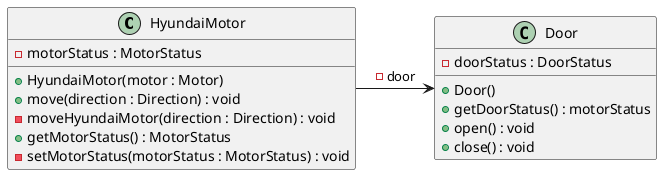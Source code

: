 @startuml

class HyundaiMotor {
    - motorStatus : MotorStatus
    + HyundaiMotor(motor : Motor)
    + move(direction : Direction) : void
    - moveHyundaiMotor(direction : Direction) : void
    + getMotorStatus() : MotorStatus
    - setMotorStatus(motorStatus : MotorStatus) : void
}

class Door {
    - doorStatus : DoorStatus
    + Door()
    + getDoorStatus() : motorStatus
    + open() : void
    + close() : void
}

HyundaiMotor -> Door : -door

@enduml